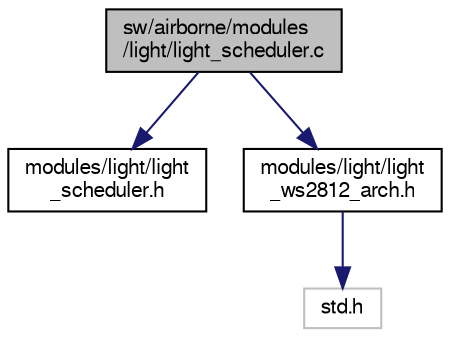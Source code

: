 digraph "sw/airborne/modules/light/light_scheduler.c"
{
  edge [fontname="FreeSans",fontsize="10",labelfontname="FreeSans",labelfontsize="10"];
  node [fontname="FreeSans",fontsize="10",shape=record];
  Node1 [label="sw/airborne/modules\l/light/light_scheduler.c",height=0.2,width=0.4,color="black", fillcolor="grey75", style="filled", fontcolor="black"];
  Node1 -> Node2 [color="midnightblue",fontsize="10",style="solid",fontname="FreeSans"];
  Node2 [label="modules/light/light\l_scheduler.h",height=0.2,width=0.4,color="black", fillcolor="white", style="filled",URL="$light__scheduler_8h.html",tooltip="basic LED scheduler based on WS2812 RGB led driver "];
  Node1 -> Node3 [color="midnightblue",fontsize="10",style="solid",fontname="FreeSans"];
  Node3 [label="modules/light/light\l_ws2812_arch.h",height=0.2,width=0.4,color="black", fillcolor="white", style="filled",URL="$light__ws2812__arch_8h.html",tooltip="ws2812 driver based on ChibiOS "];
  Node3 -> Node4 [color="midnightblue",fontsize="10",style="solid",fontname="FreeSans"];
  Node4 [label="std.h",height=0.2,width=0.4,color="grey75", fillcolor="white", style="filled"];
}
